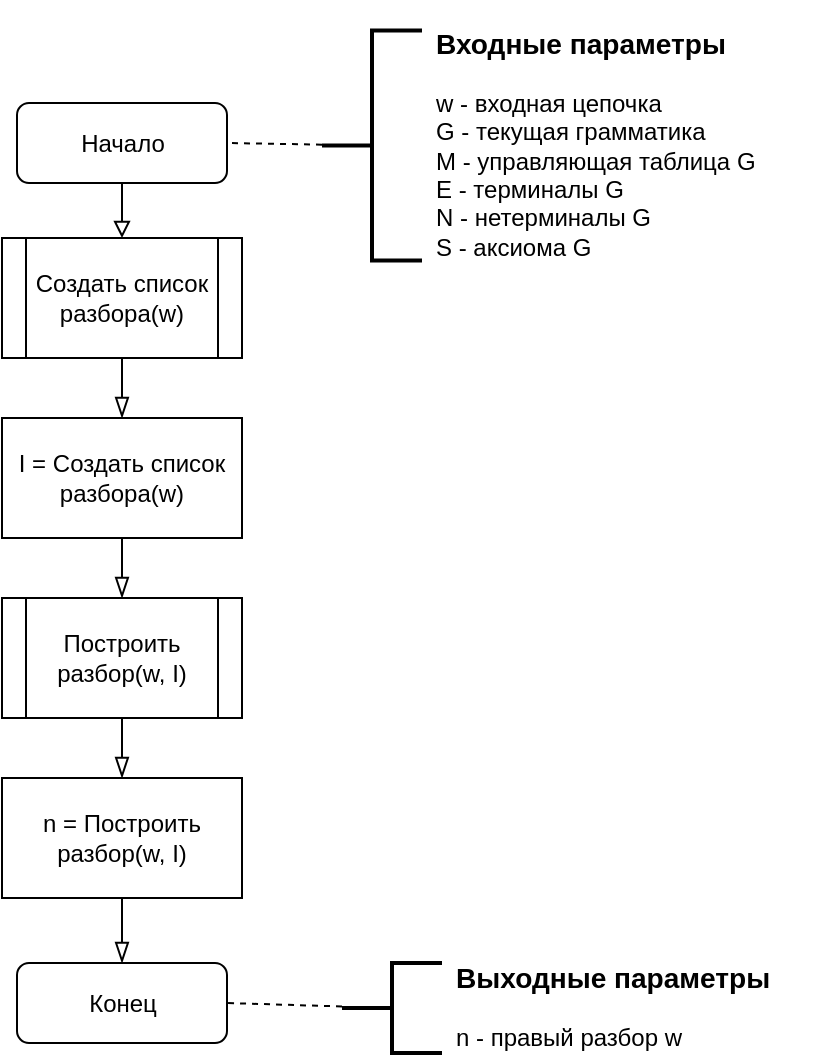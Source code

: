 <mxfile version="13.0.3" type="device"><diagram id="C5RBs43oDa-KdzZeNtuy" name="Page-1"><mxGraphModel dx="1205" dy="696" grid="1" gridSize="10" guides="1" tooltips="1" connect="1" arrows="1" fold="1" page="1" pageScale="1" pageWidth="827" pageHeight="1169" math="0" shadow="0"><root><mxCell id="WIyWlLk6GJQsqaUBKTNV-0"/><mxCell id="WIyWlLk6GJQsqaUBKTNV-1" parent="WIyWlLk6GJQsqaUBKTNV-0"/><mxCell id="YXuY6DiUNKO0KTG5R4cr-7" style="edgeStyle=none;rounded=0;orthogonalLoop=1;jettySize=auto;html=1;endArrow=block;endFill=0;entryX=0.5;entryY=0;entryDx=0;entryDy=0;" edge="1" parent="WIyWlLk6GJQsqaUBKTNV-1" source="YXuY6DiUNKO0KTG5R4cr-8" target="YXuY6DiUNKO0KTG5R4cr-14"><mxGeometry relative="1" as="geometry"><mxPoint x="230" y="240" as="targetPoint"/></mxGeometry></mxCell><mxCell id="YXuY6DiUNKO0KTG5R4cr-8" value="Начало" style="rounded=1;whiteSpace=wrap;html=1;fontSize=12;glass=0;strokeWidth=1;shadow=0;" vertex="1" parent="WIyWlLk6GJQsqaUBKTNV-1"><mxGeometry x="177.5" y="172.5" width="105" height="40" as="geometry"/></mxCell><mxCell id="YXuY6DiUNKO0KTG5R4cr-11" style="edgeStyle=none;rounded=0;orthogonalLoop=1;jettySize=auto;html=1;entryX=1;entryY=0.5;entryDx=0;entryDy=0;endArrow=none;endFill=0;dashed=1;" edge="1" parent="WIyWlLk6GJQsqaUBKTNV-1" source="YXuY6DiUNKO0KTG5R4cr-12" target="YXuY6DiUNKO0KTG5R4cr-8"><mxGeometry relative="1" as="geometry"/></mxCell><mxCell id="YXuY6DiUNKO0KTG5R4cr-12" value="" style="strokeWidth=2;html=1;shape=mxgraph.flowchart.annotation_2;align=left;labelPosition=right;pointerEvents=1;" vertex="1" parent="WIyWlLk6GJQsqaUBKTNV-1"><mxGeometry x="330" y="136.25" width="50" height="115" as="geometry"/></mxCell><mxCell id="YXuY6DiUNKO0KTG5R4cr-13" value="&lt;h3&gt;Входные параметры&lt;/h3&gt;&lt;p&gt;&lt;span style=&quot;text-align: center&quot;&gt;w - входная цепочка&lt;br&gt;&lt;/span&gt;&lt;span style=&quot;text-align: center&quot;&gt;G - текущая грамматика&lt;br&gt;&lt;/span&gt;&lt;span style=&quot;text-align: center&quot;&gt;М - управляющая таблица G&lt;br&gt;E - терминалы G&lt;br&gt;N - нетерминалы G&lt;br&gt;&lt;/span&gt;&lt;span style=&quot;text-align: center&quot;&gt;S - аксиома G&lt;br&gt;&lt;/span&gt;&lt;/p&gt;" style="text;html=1;strokeColor=none;fillColor=none;spacing=5;spacingTop=-20;whiteSpace=wrap;overflow=hidden;rounded=0;" vertex="1" parent="WIyWlLk6GJQsqaUBKTNV-1"><mxGeometry x="382" y="131.25" width="190" height="122.5" as="geometry"/></mxCell><mxCell id="YXuY6DiUNKO0KTG5R4cr-17" style="rounded=0;orthogonalLoop=1;jettySize=auto;html=1;endArrow=blockThin;endFill=0;endSize=8;" edge="1" parent="WIyWlLk6GJQsqaUBKTNV-1" source="YXuY6DiUNKO0KTG5R4cr-14" target="YXuY6DiUNKO0KTG5R4cr-16"><mxGeometry relative="1" as="geometry"/></mxCell><mxCell id="YXuY6DiUNKO0KTG5R4cr-14" value="Создать список разбора(w)" style="shape=process;whiteSpace=wrap;html=1;backgroundOutline=1;" vertex="1" parent="WIyWlLk6GJQsqaUBKTNV-1"><mxGeometry x="170" y="240" width="120" height="60" as="geometry"/></mxCell><mxCell id="YXuY6DiUNKO0KTG5R4cr-20" style="edgeStyle=none;rounded=0;orthogonalLoop=1;jettySize=auto;html=1;entryX=0.5;entryY=0;entryDx=0;entryDy=0;endArrow=blockThin;endFill=0;endSize=8;" edge="1" parent="WIyWlLk6GJQsqaUBKTNV-1" source="YXuY6DiUNKO0KTG5R4cr-16" target="YXuY6DiUNKO0KTG5R4cr-19"><mxGeometry relative="1" as="geometry"/></mxCell><mxCell id="YXuY6DiUNKO0KTG5R4cr-16" value="I = Создать список разбора(w)" style="rounded=0;whiteSpace=wrap;html=1;" vertex="1" parent="WIyWlLk6GJQsqaUBKTNV-1"><mxGeometry x="170" y="330" width="120" height="60" as="geometry"/></mxCell><mxCell id="YXuY6DiUNKO0KTG5R4cr-26" style="edgeStyle=none;rounded=0;orthogonalLoop=1;jettySize=auto;html=1;endArrow=blockThin;endFill=0;endSize=8;" edge="1" parent="WIyWlLk6GJQsqaUBKTNV-1" source="YXuY6DiUNKO0KTG5R4cr-18" target="YXuY6DiUNKO0KTG5R4cr-22"><mxGeometry relative="1" as="geometry"/></mxCell><mxCell id="YXuY6DiUNKO0KTG5R4cr-18" value="n = Построить разбор(w, I)" style="rounded=0;whiteSpace=wrap;html=1;" vertex="1" parent="WIyWlLk6GJQsqaUBKTNV-1"><mxGeometry x="170" y="510" width="120" height="60" as="geometry"/></mxCell><mxCell id="YXuY6DiUNKO0KTG5R4cr-21" style="edgeStyle=none;rounded=0;orthogonalLoop=1;jettySize=auto;html=1;endArrow=blockThin;endFill=0;endSize=8;" edge="1" parent="WIyWlLk6GJQsqaUBKTNV-1" source="YXuY6DiUNKO0KTG5R4cr-19" target="YXuY6DiUNKO0KTG5R4cr-18"><mxGeometry relative="1" as="geometry"/></mxCell><mxCell id="YXuY6DiUNKO0KTG5R4cr-19" value="Построить разбор(w, I)" style="shape=process;whiteSpace=wrap;html=1;backgroundOutline=1;" vertex="1" parent="WIyWlLk6GJQsqaUBKTNV-1"><mxGeometry x="170" y="420" width="120" height="60" as="geometry"/></mxCell><mxCell id="YXuY6DiUNKO0KTG5R4cr-22" value="Конец" style="rounded=1;whiteSpace=wrap;html=1;fontSize=12;glass=0;strokeWidth=1;shadow=0;" vertex="1" parent="WIyWlLk6GJQsqaUBKTNV-1"><mxGeometry x="177.5" y="602.5" width="105" height="40" as="geometry"/></mxCell><mxCell id="YXuY6DiUNKO0KTG5R4cr-23" style="edgeStyle=none;rounded=0;orthogonalLoop=1;jettySize=auto;html=1;entryX=1;entryY=0.5;entryDx=0;entryDy=0;endArrow=none;endFill=0;dashed=1;" edge="1" source="YXuY6DiUNKO0KTG5R4cr-24" target="YXuY6DiUNKO0KTG5R4cr-22" parent="WIyWlLk6GJQsqaUBKTNV-1"><mxGeometry relative="1" as="geometry"/></mxCell><mxCell id="YXuY6DiUNKO0KTG5R4cr-24" value="" style="strokeWidth=2;html=1;shape=mxgraph.flowchart.annotation_2;align=left;labelPosition=right;pointerEvents=1;" vertex="1" parent="WIyWlLk6GJQsqaUBKTNV-1"><mxGeometry x="340" y="602.5" width="50" height="45" as="geometry"/></mxCell><mxCell id="YXuY6DiUNKO0KTG5R4cr-25" value="&lt;h3&gt;Выходные параметры&lt;/h3&gt;&lt;p&gt;&lt;span style=&quot;text-align: center&quot;&gt;n - правый разбор w&lt;/span&gt;&lt;span style=&quot;text-align: center&quot;&gt;&lt;br&gt;&lt;/span&gt;&lt;/p&gt;" style="text;html=1;strokeColor=none;fillColor=none;spacing=5;spacingTop=-20;whiteSpace=wrap;overflow=hidden;rounded=0;" vertex="1" parent="WIyWlLk6GJQsqaUBKTNV-1"><mxGeometry x="392" y="597.5" width="190" height="50" as="geometry"/></mxCell></root></mxGraphModel></diagram></mxfile>